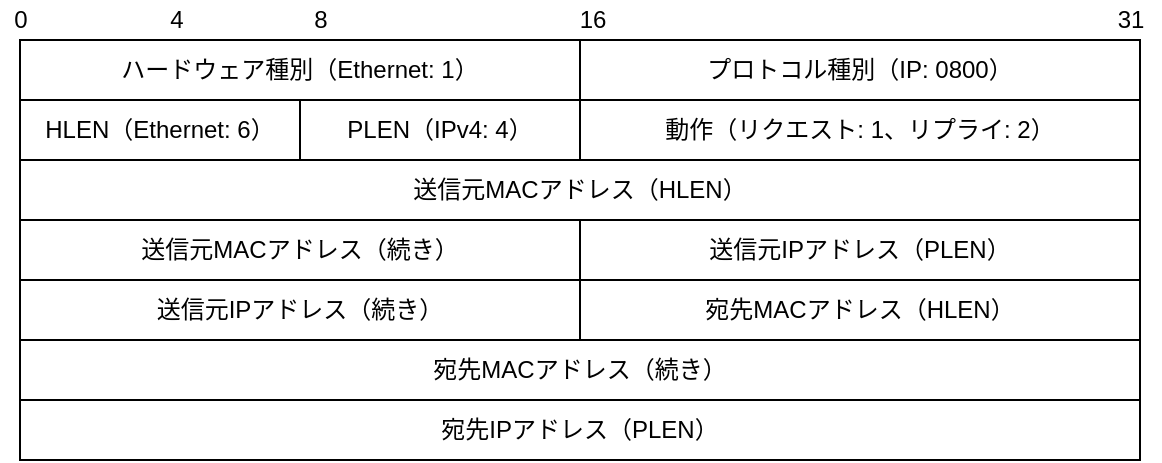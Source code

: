 <mxfile version="13.0.3" type="device"><diagram id="ZhI59n4rxZqDxRA3IFib" name="Page-1"><mxGraphModel dx="1341" dy="811" grid="1" gridSize="10" guides="1" tooltips="1" connect="1" arrows="1" fold="1" page="1" pageScale="1" pageWidth="1920" pageHeight="1080" math="0" shadow="0"><root><mxCell id="0"/><mxCell id="1" parent="0"/><mxCell id="v-GGYte95QnlDbmYuqxK-1" value="ハードウェア種別（Ethernet: 1）" style="rounded=0;whiteSpace=wrap;html=1;" vertex="1" parent="1"><mxGeometry x="100" y="90" width="280" height="30" as="geometry"/></mxCell><mxCell id="v-GGYte95QnlDbmYuqxK-2" value="プロトコル種別（IP: 0800）" style="rounded=0;whiteSpace=wrap;html=1;" vertex="1" parent="1"><mxGeometry x="380" y="90" width="280" height="30" as="geometry"/></mxCell><mxCell id="v-GGYte95QnlDbmYuqxK-3" value="HLEN（Ethernet: 6）" style="rounded=0;whiteSpace=wrap;html=1;" vertex="1" parent="1"><mxGeometry x="100" y="120" width="140" height="30" as="geometry"/></mxCell><mxCell id="v-GGYte95QnlDbmYuqxK-4" value="0" style="text;html=1;align=center;verticalAlign=middle;resizable=0;points=[];autosize=1;" vertex="1" parent="1"><mxGeometry x="90" y="70" width="20" height="20" as="geometry"/></mxCell><mxCell id="v-GGYte95QnlDbmYuqxK-5" value="4" style="text;html=1;align=center;verticalAlign=middle;resizable=0;points=[];autosize=1;" vertex="1" parent="1"><mxGeometry x="168" y="70" width="20" height="20" as="geometry"/></mxCell><mxCell id="v-GGYte95QnlDbmYuqxK-6" value="8" style="text;html=1;align=center;verticalAlign=middle;resizable=0;points=[];autosize=1;" vertex="1" parent="1"><mxGeometry x="240" y="70" width="20" height="20" as="geometry"/></mxCell><mxCell id="v-GGYte95QnlDbmYuqxK-7" value="16" style="text;html=1;align=center;verticalAlign=middle;resizable=0;points=[];autosize=1;" vertex="1" parent="1"><mxGeometry x="371" y="70" width="30" height="20" as="geometry"/></mxCell><mxCell id="v-GGYte95QnlDbmYuqxK-8" value="31" style="text;html=1;align=center;verticalAlign=middle;resizable=0;points=[];autosize=1;" vertex="1" parent="1"><mxGeometry x="640" y="70" width="30" height="20" as="geometry"/></mxCell><mxCell id="v-GGYte95QnlDbmYuqxK-9" value="宛先MACアドレス（続き）" style="rounded=0;whiteSpace=wrap;html=1;" vertex="1" parent="1"><mxGeometry x="100" y="240" width="560" height="30" as="geometry"/></mxCell><mxCell id="v-GGYte95QnlDbmYuqxK-10" value="宛先IPアドレス（PLEN）" style="rounded=0;whiteSpace=wrap;html=1;" vertex="1" parent="1"><mxGeometry x="100" y="270" width="560" height="30" as="geometry"/></mxCell><mxCell id="v-GGYte95QnlDbmYuqxK-11" value="送信元MACアドレス（HLEN）" style="rounded=0;whiteSpace=wrap;html=1;" vertex="1" parent="1"><mxGeometry x="100" y="150" width="560" height="30" as="geometry"/></mxCell><mxCell id="v-GGYte95QnlDbmYuqxK-15" value="送信元IPアドレス（PLEN）" style="rounded=0;whiteSpace=wrap;html=1;" vertex="1" parent="1"><mxGeometry x="380" y="180" width="280" height="30" as="geometry"/></mxCell><mxCell id="v-GGYte95QnlDbmYuqxK-16" value="送信元IPアドレス（続き）" style="rounded=0;whiteSpace=wrap;html=1;" vertex="1" parent="1"><mxGeometry x="100" y="210" width="280" height="30" as="geometry"/></mxCell><mxCell id="v-GGYte95QnlDbmYuqxK-17" value="宛先MACアドレス（HLEN）" style="rounded=0;whiteSpace=wrap;html=1;" vertex="1" parent="1"><mxGeometry x="380" y="210" width="280" height="30" as="geometry"/></mxCell><mxCell id="v-GGYte95QnlDbmYuqxK-18" value="PLEN（IPv4: 4）" style="rounded=0;whiteSpace=wrap;html=1;" vertex="1" parent="1"><mxGeometry x="240" y="120" width="140" height="30" as="geometry"/></mxCell><mxCell id="v-GGYte95QnlDbmYuqxK-19" value="動作（リクエスト: 1、リプライ: 2）" style="rounded=0;whiteSpace=wrap;html=1;" vertex="1" parent="1"><mxGeometry x="380" y="120" width="280" height="30" as="geometry"/></mxCell><mxCell id="v-GGYte95QnlDbmYuqxK-20" value="送信元MACアドレス（続き）" style="rounded=0;whiteSpace=wrap;html=1;" vertex="1" parent="1"><mxGeometry x="100" y="180" width="280" height="30" as="geometry"/></mxCell></root></mxGraphModel></diagram></mxfile>